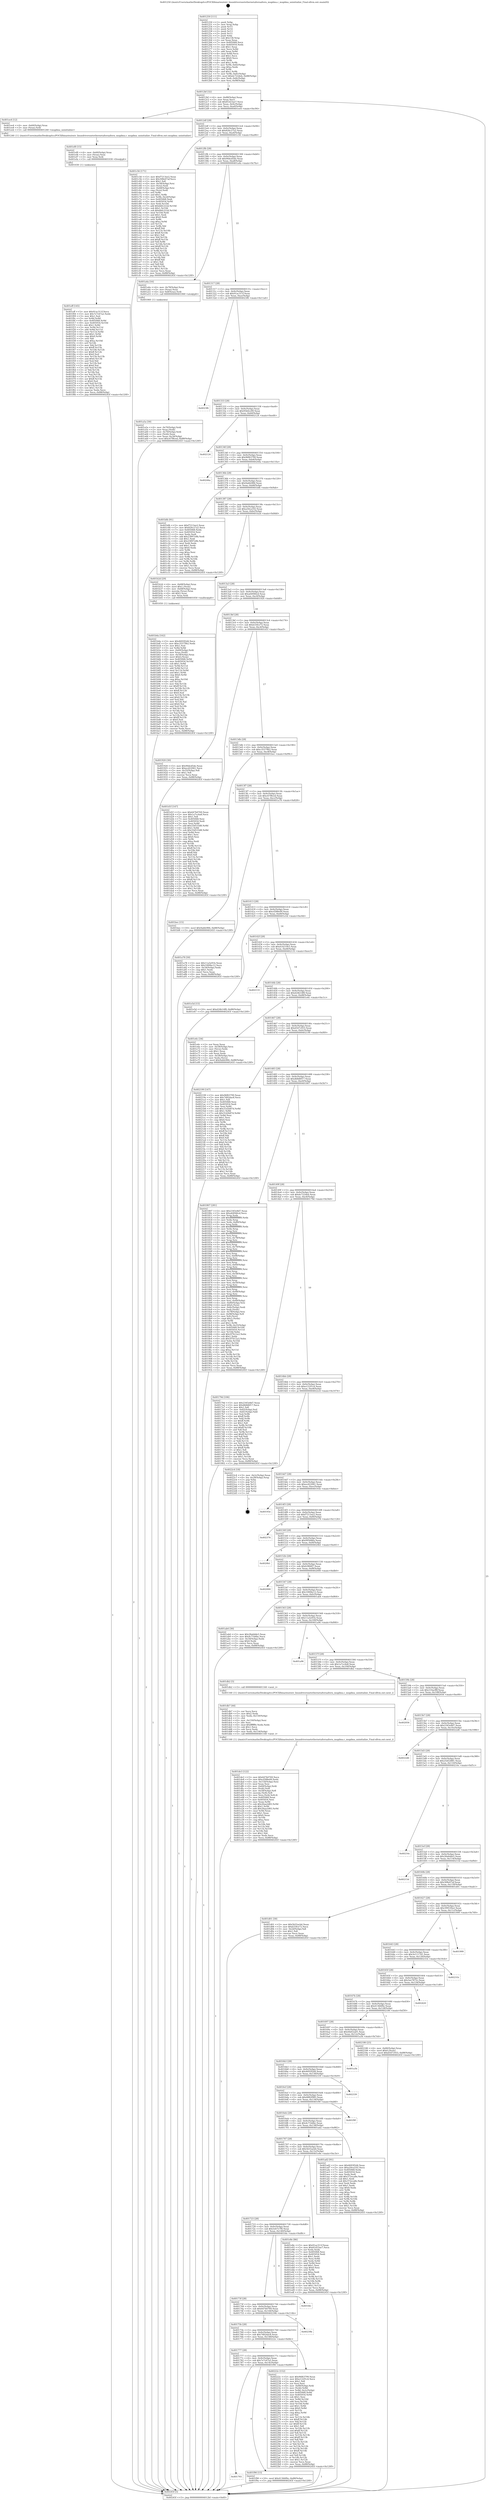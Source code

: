 digraph "0x401250" {
  label = "0x401250 (/mnt/c/Users/mathe/Desktop/tcc/POCII/binaries/extr_linuxdriversnetethernetalteraaltera_msgdma.c_msgdma_uninitialize_Final-ollvm.out::main(0))"
  labelloc = "t"
  node[shape=record]

  Entry [label="",width=0.3,height=0.3,shape=circle,fillcolor=black,style=filled]
  "0x4012bf" [label="{
     0x4012bf [32]\l
     | [instrs]\l
     &nbsp;&nbsp;0x4012bf \<+6\>: mov -0x88(%rbp),%eax\l
     &nbsp;&nbsp;0x4012c5 \<+2\>: mov %eax,%ecx\l
     &nbsp;&nbsp;0x4012c7 \<+6\>: sub $0x81d23ae7,%ecx\l
     &nbsp;&nbsp;0x4012cd \<+6\>: mov %eax,-0x9c(%rbp)\l
     &nbsp;&nbsp;0x4012d3 \<+6\>: mov %ecx,-0xa0(%rbp)\l
     &nbsp;&nbsp;0x4012d9 \<+6\>: je 0000000000401ee4 \<main+0xc94\>\l
  }"]
  "0x401ee4" [label="{
     0x401ee4 [12]\l
     | [instrs]\l
     &nbsp;&nbsp;0x401ee4 \<+4\>: mov -0x60(%rbp),%rax\l
     &nbsp;&nbsp;0x401ee8 \<+3\>: mov (%rax),%rdi\l
     &nbsp;&nbsp;0x401eeb \<+5\>: call 0000000000401240 \<msgdma_uninitialize\>\l
     | [calls]\l
     &nbsp;&nbsp;0x401240 \{1\} (/mnt/c/Users/mathe/Desktop/tcc/POCII/binaries/extr_linuxdriversnetethernetalteraaltera_msgdma.c_msgdma_uninitialize_Final-ollvm.out::msgdma_uninitialize)\l
  }"]
  "0x4012df" [label="{
     0x4012df [28]\l
     | [instrs]\l
     &nbsp;&nbsp;0x4012df \<+5\>: jmp 00000000004012e4 \<main+0x94\>\l
     &nbsp;&nbsp;0x4012e4 \<+6\>: mov -0x9c(%rbp),%eax\l
     &nbsp;&nbsp;0x4012ea \<+5\>: sub $0x826c27a2,%eax\l
     &nbsp;&nbsp;0x4012ef \<+6\>: mov %eax,-0xa4(%rbp)\l
     &nbsp;&nbsp;0x4012f5 \<+6\>: je 0000000000401c56 \<main+0xa06\>\l
  }"]
  Exit [label="",width=0.3,height=0.3,shape=circle,fillcolor=black,style=filled,peripheries=2]
  "0x401c56" [label="{
     0x401c56 [171]\l
     | [instrs]\l
     &nbsp;&nbsp;0x401c56 \<+5\>: mov $0xf7213ee2,%eax\l
     &nbsp;&nbsp;0x401c5b \<+5\>: mov $0x308e07af,%ecx\l
     &nbsp;&nbsp;0x401c60 \<+2\>: mov $0x1,%dl\l
     &nbsp;&nbsp;0x401c62 \<+4\>: mov -0x58(%rbp),%rsi\l
     &nbsp;&nbsp;0x401c66 \<+2\>: mov (%rsi),%edi\l
     &nbsp;&nbsp;0x401c68 \<+4\>: mov -0x68(%rbp),%rsi\l
     &nbsp;&nbsp;0x401c6c \<+2\>: cmp (%rsi),%edi\l
     &nbsp;&nbsp;0x401c6e \<+4\>: setl %r8b\l
     &nbsp;&nbsp;0x401c72 \<+4\>: and $0x1,%r8b\l
     &nbsp;&nbsp;0x401c76 \<+4\>: mov %r8b,-0x2d(%rbp)\l
     &nbsp;&nbsp;0x401c7a \<+7\>: mov 0x405068,%edi\l
     &nbsp;&nbsp;0x401c81 \<+8\>: mov 0x405054,%r9d\l
     &nbsp;&nbsp;0x401c89 \<+3\>: mov %edi,%r10d\l
     &nbsp;&nbsp;0x401c8c \<+7\>: add $0xbbfc222d,%r10d\l
     &nbsp;&nbsp;0x401c93 \<+4\>: sub $0x1,%r10d\l
     &nbsp;&nbsp;0x401c97 \<+7\>: sub $0xbbfc222d,%r10d\l
     &nbsp;&nbsp;0x401c9e \<+4\>: imul %r10d,%edi\l
     &nbsp;&nbsp;0x401ca2 \<+3\>: and $0x1,%edi\l
     &nbsp;&nbsp;0x401ca5 \<+3\>: cmp $0x0,%edi\l
     &nbsp;&nbsp;0x401ca8 \<+4\>: sete %r8b\l
     &nbsp;&nbsp;0x401cac \<+4\>: cmp $0xa,%r9d\l
     &nbsp;&nbsp;0x401cb0 \<+4\>: setl %r11b\l
     &nbsp;&nbsp;0x401cb4 \<+3\>: mov %r8b,%bl\l
     &nbsp;&nbsp;0x401cb7 \<+3\>: xor $0xff,%bl\l
     &nbsp;&nbsp;0x401cba \<+3\>: mov %r11b,%r14b\l
     &nbsp;&nbsp;0x401cbd \<+4\>: xor $0xff,%r14b\l
     &nbsp;&nbsp;0x401cc1 \<+3\>: xor $0x1,%dl\l
     &nbsp;&nbsp;0x401cc4 \<+3\>: mov %bl,%r15b\l
     &nbsp;&nbsp;0x401cc7 \<+4\>: and $0xff,%r15b\l
     &nbsp;&nbsp;0x401ccb \<+3\>: and %dl,%r8b\l
     &nbsp;&nbsp;0x401cce \<+3\>: mov %r14b,%r12b\l
     &nbsp;&nbsp;0x401cd1 \<+4\>: and $0xff,%r12b\l
     &nbsp;&nbsp;0x401cd5 \<+3\>: and %dl,%r11b\l
     &nbsp;&nbsp;0x401cd8 \<+3\>: or %r8b,%r15b\l
     &nbsp;&nbsp;0x401cdb \<+3\>: or %r11b,%r12b\l
     &nbsp;&nbsp;0x401cde \<+3\>: xor %r12b,%r15b\l
     &nbsp;&nbsp;0x401ce1 \<+3\>: or %r14b,%bl\l
     &nbsp;&nbsp;0x401ce4 \<+3\>: xor $0xff,%bl\l
     &nbsp;&nbsp;0x401ce7 \<+3\>: or $0x1,%dl\l
     &nbsp;&nbsp;0x401cea \<+2\>: and %dl,%bl\l
     &nbsp;&nbsp;0x401cec \<+3\>: or %bl,%r15b\l
     &nbsp;&nbsp;0x401cef \<+4\>: test $0x1,%r15b\l
     &nbsp;&nbsp;0x401cf3 \<+3\>: cmovne %ecx,%eax\l
     &nbsp;&nbsp;0x401cf6 \<+6\>: mov %eax,-0x88(%rbp)\l
     &nbsp;&nbsp;0x401cfc \<+5\>: jmp 000000000040245f \<main+0x120f\>\l
  }"]
  "0x4012fb" [label="{
     0x4012fb [28]\l
     | [instrs]\l
     &nbsp;&nbsp;0x4012fb \<+5\>: jmp 0000000000401300 \<main+0xb0\>\l
     &nbsp;&nbsp;0x401300 \<+6\>: mov -0x9c(%rbp),%eax\l
     &nbsp;&nbsp;0x401306 \<+5\>: sub $0x90dcd5de,%eax\l
     &nbsp;&nbsp;0x40130b \<+6\>: mov %eax,-0xa8(%rbp)\l
     &nbsp;&nbsp;0x401311 \<+6\>: je 0000000000401a4a \<main+0x7fa\>\l
  }"]
  "0x401793" [label="{
     0x401793\l
  }", style=dashed]
  "0x401a4a" [label="{
     0x401a4a [16]\l
     | [instrs]\l
     &nbsp;&nbsp;0x401a4a \<+4\>: mov -0x78(%rbp),%rax\l
     &nbsp;&nbsp;0x401a4e \<+3\>: mov (%rax),%rax\l
     &nbsp;&nbsp;0x401a51 \<+4\>: mov 0x8(%rax),%rdi\l
     &nbsp;&nbsp;0x401a55 \<+5\>: call 0000000000401060 \<atoi@plt\>\l
     | [calls]\l
     &nbsp;&nbsp;0x401060 \{1\} (unknown)\l
  }"]
  "0x401317" [label="{
     0x401317 [28]\l
     | [instrs]\l
     &nbsp;&nbsp;0x401317 \<+5\>: jmp 000000000040131c \<main+0xcc\>\l
     &nbsp;&nbsp;0x40131c \<+6\>: mov -0x9c(%rbp),%eax\l
     &nbsp;&nbsp;0x401322 \<+5\>: sub $0x91ac311f,%eax\l
     &nbsp;&nbsp;0x401327 \<+6\>: mov %eax,-0xac(%rbp)\l
     &nbsp;&nbsp;0x40132d \<+6\>: je 00000000004023f6 \<main+0x11a6\>\l
  }"]
  "0x401f90" [label="{
     0x401f90 [15]\l
     | [instrs]\l
     &nbsp;&nbsp;0x401f90 \<+10\>: movl $0x41366f0e,-0x88(%rbp)\l
     &nbsp;&nbsp;0x401f9a \<+5\>: jmp 000000000040245f \<main+0x120f\>\l
  }"]
  "0x4023f6" [label="{
     0x4023f6\l
  }", style=dashed]
  "0x401333" [label="{
     0x401333 [28]\l
     | [instrs]\l
     &nbsp;&nbsp;0x401333 \<+5\>: jmp 0000000000401338 \<main+0xe8\>\l
     &nbsp;&nbsp;0x401338 \<+6\>: mov -0x9c(%rbp),%eax\l
     &nbsp;&nbsp;0x40133e \<+5\>: sub $0x95b0cc09,%eax\l
     &nbsp;&nbsp;0x401343 \<+6\>: mov %eax,-0xb0(%rbp)\l
     &nbsp;&nbsp;0x401349 \<+6\>: je 0000000000402124 \<main+0xed4\>\l
  }"]
  "0x401777" [label="{
     0x401777 [28]\l
     | [instrs]\l
     &nbsp;&nbsp;0x401777 \<+5\>: jmp 000000000040177c \<main+0x52c\>\l
     &nbsp;&nbsp;0x40177c \<+6\>: mov -0x9c(%rbp),%eax\l
     &nbsp;&nbsp;0x401782 \<+5\>: sub $0x7e7c67a2,%eax\l
     &nbsp;&nbsp;0x401787 \<+6\>: mov %eax,-0x14c(%rbp)\l
     &nbsp;&nbsp;0x40178d \<+6\>: je 0000000000401f90 \<main+0xd40\>\l
  }"]
  "0x402124" [label="{
     0x402124\l
  }", style=dashed]
  "0x40134f" [label="{
     0x40134f [28]\l
     | [instrs]\l
     &nbsp;&nbsp;0x40134f \<+5\>: jmp 0000000000401354 \<main+0x104\>\l
     &nbsp;&nbsp;0x401354 \<+6\>: mov -0x9c(%rbp),%eax\l
     &nbsp;&nbsp;0x40135a \<+5\>: sub $0x96f63799,%eax\l
     &nbsp;&nbsp;0x40135f \<+6\>: mov %eax,-0xb4(%rbp)\l
     &nbsp;&nbsp;0x401365 \<+6\>: je 000000000040244a \<main+0x11fa\>\l
  }"]
  "0x40222c" [label="{
     0x40222c [152]\l
     | [instrs]\l
     &nbsp;&nbsp;0x40222c \<+5\>: mov $0x96f63799,%eax\l
     &nbsp;&nbsp;0x402231 \<+5\>: mov $0xe122f1c4,%ecx\l
     &nbsp;&nbsp;0x402236 \<+2\>: mov $0x1,%dl\l
     &nbsp;&nbsp;0x402238 \<+2\>: xor %esi,%esi\l
     &nbsp;&nbsp;0x40223a \<+4\>: mov -0x80(%rbp),%rdi\l
     &nbsp;&nbsp;0x40223e \<+3\>: mov (%rdi),%r8d\l
     &nbsp;&nbsp;0x402241 \<+4\>: mov %r8d,-0x2c(%rbp)\l
     &nbsp;&nbsp;0x402245 \<+8\>: mov 0x405068,%r8d\l
     &nbsp;&nbsp;0x40224d \<+8\>: mov 0x405054,%r9d\l
     &nbsp;&nbsp;0x402255 \<+3\>: sub $0x1,%esi\l
     &nbsp;&nbsp;0x402258 \<+3\>: mov %r8d,%r10d\l
     &nbsp;&nbsp;0x40225b \<+3\>: add %esi,%r10d\l
     &nbsp;&nbsp;0x40225e \<+4\>: imul %r10d,%r8d\l
     &nbsp;&nbsp;0x402262 \<+4\>: and $0x1,%r8d\l
     &nbsp;&nbsp;0x402266 \<+4\>: cmp $0x0,%r8d\l
     &nbsp;&nbsp;0x40226a \<+4\>: sete %r11b\l
     &nbsp;&nbsp;0x40226e \<+4\>: cmp $0xa,%r9d\l
     &nbsp;&nbsp;0x402272 \<+3\>: setl %bl\l
     &nbsp;&nbsp;0x402275 \<+3\>: mov %r11b,%r14b\l
     &nbsp;&nbsp;0x402278 \<+4\>: xor $0xff,%r14b\l
     &nbsp;&nbsp;0x40227c \<+3\>: mov %bl,%r15b\l
     &nbsp;&nbsp;0x40227f \<+4\>: xor $0xff,%r15b\l
     &nbsp;&nbsp;0x402283 \<+3\>: xor $0x1,%dl\l
     &nbsp;&nbsp;0x402286 \<+3\>: mov %r14b,%r12b\l
     &nbsp;&nbsp;0x402289 \<+4\>: and $0xff,%r12b\l
     &nbsp;&nbsp;0x40228d \<+3\>: and %dl,%r11b\l
     &nbsp;&nbsp;0x402290 \<+3\>: mov %r15b,%r13b\l
     &nbsp;&nbsp;0x402293 \<+4\>: and $0xff,%r13b\l
     &nbsp;&nbsp;0x402297 \<+2\>: and %dl,%bl\l
     &nbsp;&nbsp;0x402299 \<+3\>: or %r11b,%r12b\l
     &nbsp;&nbsp;0x40229c \<+3\>: or %bl,%r13b\l
     &nbsp;&nbsp;0x40229f \<+3\>: xor %r13b,%r12b\l
     &nbsp;&nbsp;0x4022a2 \<+3\>: or %r15b,%r14b\l
     &nbsp;&nbsp;0x4022a5 \<+4\>: xor $0xff,%r14b\l
     &nbsp;&nbsp;0x4022a9 \<+3\>: or $0x1,%dl\l
     &nbsp;&nbsp;0x4022ac \<+3\>: and %dl,%r14b\l
     &nbsp;&nbsp;0x4022af \<+3\>: or %r14b,%r12b\l
     &nbsp;&nbsp;0x4022b2 \<+4\>: test $0x1,%r12b\l
     &nbsp;&nbsp;0x4022b6 \<+3\>: cmovne %ecx,%eax\l
     &nbsp;&nbsp;0x4022b9 \<+6\>: mov %eax,-0x88(%rbp)\l
     &nbsp;&nbsp;0x4022bf \<+5\>: jmp 000000000040245f \<main+0x120f\>\l
  }"]
  "0x40244a" [label="{
     0x40244a\l
  }", style=dashed]
  "0x40136b" [label="{
     0x40136b [28]\l
     | [instrs]\l
     &nbsp;&nbsp;0x40136b \<+5\>: jmp 0000000000401370 \<main+0x120\>\l
     &nbsp;&nbsp;0x401370 \<+6\>: mov -0x9c(%rbp),%eax\l
     &nbsp;&nbsp;0x401376 \<+5\>: sub $0x9abfe984,%eax\l
     &nbsp;&nbsp;0x40137b \<+6\>: mov %eax,-0xb8(%rbp)\l
     &nbsp;&nbsp;0x401381 \<+6\>: je 0000000000401bfb \<main+0x9ab\>\l
  }"]
  "0x40175b" [label="{
     0x40175b [28]\l
     | [instrs]\l
     &nbsp;&nbsp;0x40175b \<+5\>: jmp 0000000000401760 \<main+0x510\>\l
     &nbsp;&nbsp;0x401760 \<+6\>: mov -0x9c(%rbp),%eax\l
     &nbsp;&nbsp;0x401766 \<+5\>: sub $0x7482dac8,%eax\l
     &nbsp;&nbsp;0x40176b \<+6\>: mov %eax,-0x148(%rbp)\l
     &nbsp;&nbsp;0x401771 \<+6\>: je 000000000040222c \<main+0xfdc\>\l
  }"]
  "0x401bfb" [label="{
     0x401bfb [91]\l
     | [instrs]\l
     &nbsp;&nbsp;0x401bfb \<+5\>: mov $0xf7213ee2,%eax\l
     &nbsp;&nbsp;0x401c00 \<+5\>: mov $0x826c27a2,%ecx\l
     &nbsp;&nbsp;0x401c05 \<+7\>: mov 0x405068,%edx\l
     &nbsp;&nbsp;0x401c0c \<+7\>: mov 0x405054,%esi\l
     &nbsp;&nbsp;0x401c13 \<+2\>: mov %edx,%edi\l
     &nbsp;&nbsp;0x401c15 \<+6\>: add $0x23897e8b,%edi\l
     &nbsp;&nbsp;0x401c1b \<+3\>: sub $0x1,%edi\l
     &nbsp;&nbsp;0x401c1e \<+6\>: sub $0x23897e8b,%edi\l
     &nbsp;&nbsp;0x401c24 \<+3\>: imul %edi,%edx\l
     &nbsp;&nbsp;0x401c27 \<+3\>: and $0x1,%edx\l
     &nbsp;&nbsp;0x401c2a \<+3\>: cmp $0x0,%edx\l
     &nbsp;&nbsp;0x401c2d \<+4\>: sete %r8b\l
     &nbsp;&nbsp;0x401c31 \<+3\>: cmp $0xa,%esi\l
     &nbsp;&nbsp;0x401c34 \<+4\>: setl %r9b\l
     &nbsp;&nbsp;0x401c38 \<+3\>: mov %r8b,%r10b\l
     &nbsp;&nbsp;0x401c3b \<+3\>: and %r9b,%r10b\l
     &nbsp;&nbsp;0x401c3e \<+3\>: xor %r9b,%r8b\l
     &nbsp;&nbsp;0x401c41 \<+3\>: or %r8b,%r10b\l
     &nbsp;&nbsp;0x401c44 \<+4\>: test $0x1,%r10b\l
     &nbsp;&nbsp;0x401c48 \<+3\>: cmovne %ecx,%eax\l
     &nbsp;&nbsp;0x401c4b \<+6\>: mov %eax,-0x88(%rbp)\l
     &nbsp;&nbsp;0x401c51 \<+5\>: jmp 000000000040245f \<main+0x120f\>\l
  }"]
  "0x401387" [label="{
     0x401387 [28]\l
     | [instrs]\l
     &nbsp;&nbsp;0x401387 \<+5\>: jmp 000000000040138c \<main+0x13c\>\l
     &nbsp;&nbsp;0x40138c \<+6\>: mov -0x9c(%rbp),%eax\l
     &nbsp;&nbsp;0x401392 \<+5\>: sub $0xa50ca102,%eax\l
     &nbsp;&nbsp;0x401397 \<+6\>: mov %eax,-0xbc(%rbp)\l
     &nbsp;&nbsp;0x40139d \<+6\>: je 0000000000401b2d \<main+0x8dd\>\l
  }"]
  "0x40239b" [label="{
     0x40239b\l
  }", style=dashed]
  "0x401b2d" [label="{
     0x401b2d [29]\l
     | [instrs]\l
     &nbsp;&nbsp;0x401b2d \<+4\>: mov -0x68(%rbp),%rax\l
     &nbsp;&nbsp;0x401b31 \<+6\>: movl $0x1,(%rax)\l
     &nbsp;&nbsp;0x401b37 \<+4\>: mov -0x68(%rbp),%rax\l
     &nbsp;&nbsp;0x401b3b \<+3\>: movslq (%rax),%rax\l
     &nbsp;&nbsp;0x401b3e \<+4\>: shl $0x2,%rax\l
     &nbsp;&nbsp;0x401b42 \<+3\>: mov %rax,%rdi\l
     &nbsp;&nbsp;0x401b45 \<+5\>: call 0000000000401050 \<malloc@plt\>\l
     | [calls]\l
     &nbsp;&nbsp;0x401050 \{1\} (unknown)\l
  }"]
  "0x4013a3" [label="{
     0x4013a3 [28]\l
     | [instrs]\l
     &nbsp;&nbsp;0x4013a3 \<+5\>: jmp 00000000004013a8 \<main+0x158\>\l
     &nbsp;&nbsp;0x4013a8 \<+6\>: mov -0x9c(%rbp),%eax\l
     &nbsp;&nbsp;0x4013ae \<+5\>: sub $0xa64946cd,%eax\l
     &nbsp;&nbsp;0x4013b3 \<+6\>: mov %eax,-0xc0(%rbp)\l
     &nbsp;&nbsp;0x4013b9 \<+6\>: je 0000000000401920 \<main+0x6d0\>\l
  }"]
  "0x40173f" [label="{
     0x40173f [28]\l
     | [instrs]\l
     &nbsp;&nbsp;0x40173f \<+5\>: jmp 0000000000401744 \<main+0x4f4\>\l
     &nbsp;&nbsp;0x401744 \<+6\>: mov -0x9c(%rbp),%eax\l
     &nbsp;&nbsp;0x40174a \<+5\>: sub $0x647b0769,%eax\l
     &nbsp;&nbsp;0x40174f \<+6\>: mov %eax,-0x144(%rbp)\l
     &nbsp;&nbsp;0x401755 \<+6\>: je 000000000040239b \<main+0x114b\>\l
  }"]
  "0x401920" [label="{
     0x401920 [30]\l
     | [instrs]\l
     &nbsp;&nbsp;0x401920 \<+5\>: mov $0x90dcd5de,%eax\l
     &nbsp;&nbsp;0x401925 \<+5\>: mov $0xecd22061,%ecx\l
     &nbsp;&nbsp;0x40192a \<+3\>: mov -0x35(%rbp),%dl\l
     &nbsp;&nbsp;0x40192d \<+3\>: test $0x1,%dl\l
     &nbsp;&nbsp;0x401930 \<+3\>: cmovne %ecx,%eax\l
     &nbsp;&nbsp;0x401933 \<+6\>: mov %eax,-0x88(%rbp)\l
     &nbsp;&nbsp;0x401939 \<+5\>: jmp 000000000040245f \<main+0x120f\>\l
  }"]
  "0x4013bf" [label="{
     0x4013bf [28]\l
     | [instrs]\l
     &nbsp;&nbsp;0x4013bf \<+5\>: jmp 00000000004013c4 \<main+0x174\>\l
     &nbsp;&nbsp;0x4013c4 \<+6\>: mov -0x9c(%rbp),%eax\l
     &nbsp;&nbsp;0x4013ca \<+5\>: sub $0xb33fce72,%eax\l
     &nbsp;&nbsp;0x4013cf \<+6\>: mov %eax,-0xc4(%rbp)\l
     &nbsp;&nbsp;0x4013d5 \<+6\>: je 0000000000401d1f \<main+0xacf\>\l
  }"]
  "0x401fdc" [label="{
     0x401fdc\l
  }", style=dashed]
  "0x401d1f" [label="{
     0x401d1f [147]\l
     | [instrs]\l
     &nbsp;&nbsp;0x401d1f \<+5\>: mov $0x647b0769,%eax\l
     &nbsp;&nbsp;0x401d24 \<+5\>: mov $0x1a7cc4a8,%ecx\l
     &nbsp;&nbsp;0x401d29 \<+2\>: mov $0x1,%dl\l
     &nbsp;&nbsp;0x401d2b \<+7\>: mov 0x405068,%esi\l
     &nbsp;&nbsp;0x401d32 \<+7\>: mov 0x405054,%edi\l
     &nbsp;&nbsp;0x401d39 \<+3\>: mov %esi,%r8d\l
     &nbsp;&nbsp;0x401d3c \<+7\>: add $0x33d533d8,%r8d\l
     &nbsp;&nbsp;0x401d43 \<+4\>: sub $0x1,%r8d\l
     &nbsp;&nbsp;0x401d47 \<+7\>: sub $0x33d533d8,%r8d\l
     &nbsp;&nbsp;0x401d4e \<+4\>: imul %r8d,%esi\l
     &nbsp;&nbsp;0x401d52 \<+3\>: and $0x1,%esi\l
     &nbsp;&nbsp;0x401d55 \<+3\>: cmp $0x0,%esi\l
     &nbsp;&nbsp;0x401d58 \<+4\>: sete %r9b\l
     &nbsp;&nbsp;0x401d5c \<+3\>: cmp $0xa,%edi\l
     &nbsp;&nbsp;0x401d5f \<+4\>: setl %r10b\l
     &nbsp;&nbsp;0x401d63 \<+3\>: mov %r9b,%r11b\l
     &nbsp;&nbsp;0x401d66 \<+4\>: xor $0xff,%r11b\l
     &nbsp;&nbsp;0x401d6a \<+3\>: mov %r10b,%bl\l
     &nbsp;&nbsp;0x401d6d \<+3\>: xor $0xff,%bl\l
     &nbsp;&nbsp;0x401d70 \<+3\>: xor $0x0,%dl\l
     &nbsp;&nbsp;0x401d73 \<+3\>: mov %r11b,%r14b\l
     &nbsp;&nbsp;0x401d76 \<+4\>: and $0x0,%r14b\l
     &nbsp;&nbsp;0x401d7a \<+3\>: and %dl,%r9b\l
     &nbsp;&nbsp;0x401d7d \<+3\>: mov %bl,%r15b\l
     &nbsp;&nbsp;0x401d80 \<+4\>: and $0x0,%r15b\l
     &nbsp;&nbsp;0x401d84 \<+3\>: and %dl,%r10b\l
     &nbsp;&nbsp;0x401d87 \<+3\>: or %r9b,%r14b\l
     &nbsp;&nbsp;0x401d8a \<+3\>: or %r10b,%r15b\l
     &nbsp;&nbsp;0x401d8d \<+3\>: xor %r15b,%r14b\l
     &nbsp;&nbsp;0x401d90 \<+3\>: or %bl,%r11b\l
     &nbsp;&nbsp;0x401d93 \<+4\>: xor $0xff,%r11b\l
     &nbsp;&nbsp;0x401d97 \<+3\>: or $0x0,%dl\l
     &nbsp;&nbsp;0x401d9a \<+3\>: and %dl,%r11b\l
     &nbsp;&nbsp;0x401d9d \<+3\>: or %r11b,%r14b\l
     &nbsp;&nbsp;0x401da0 \<+4\>: test $0x1,%r14b\l
     &nbsp;&nbsp;0x401da4 \<+3\>: cmovne %ecx,%eax\l
     &nbsp;&nbsp;0x401da7 \<+6\>: mov %eax,-0x88(%rbp)\l
     &nbsp;&nbsp;0x401dad \<+5\>: jmp 000000000040245f \<main+0x120f\>\l
  }"]
  "0x4013db" [label="{
     0x4013db [28]\l
     | [instrs]\l
     &nbsp;&nbsp;0x4013db \<+5\>: jmp 00000000004013e0 \<main+0x190\>\l
     &nbsp;&nbsp;0x4013e0 \<+6\>: mov -0x9c(%rbp),%eax\l
     &nbsp;&nbsp;0x4013e6 \<+5\>: sub $0xc35579b2,%eax\l
     &nbsp;&nbsp;0x4013eb \<+6\>: mov %eax,-0xc8(%rbp)\l
     &nbsp;&nbsp;0x4013f1 \<+6\>: je 0000000000401bec \<main+0x99c\>\l
  }"]
  "0x401eff" [label="{
     0x401eff [145]\l
     | [instrs]\l
     &nbsp;&nbsp;0x401eff \<+5\>: mov $0x91ac311f,%ecx\l
     &nbsp;&nbsp;0x401f04 \<+5\>: mov $0x7e7c67a2,%edx\l
     &nbsp;&nbsp;0x401f09 \<+3\>: mov $0x1,%sil\l
     &nbsp;&nbsp;0x401f0c \<+3\>: xor %r8d,%r8d\l
     &nbsp;&nbsp;0x401f0f \<+8\>: mov 0x405068,%r9d\l
     &nbsp;&nbsp;0x401f17 \<+8\>: mov 0x405054,%r10d\l
     &nbsp;&nbsp;0x401f1f \<+4\>: sub $0x1,%r8d\l
     &nbsp;&nbsp;0x401f23 \<+3\>: mov %r9d,%r11d\l
     &nbsp;&nbsp;0x401f26 \<+3\>: add %r8d,%r11d\l
     &nbsp;&nbsp;0x401f29 \<+4\>: imul %r11d,%r9d\l
     &nbsp;&nbsp;0x401f2d \<+4\>: and $0x1,%r9d\l
     &nbsp;&nbsp;0x401f31 \<+4\>: cmp $0x0,%r9d\l
     &nbsp;&nbsp;0x401f35 \<+3\>: sete %bl\l
     &nbsp;&nbsp;0x401f38 \<+4\>: cmp $0xa,%r10d\l
     &nbsp;&nbsp;0x401f3c \<+4\>: setl %r14b\l
     &nbsp;&nbsp;0x401f40 \<+3\>: mov %bl,%r15b\l
     &nbsp;&nbsp;0x401f43 \<+4\>: xor $0xff,%r15b\l
     &nbsp;&nbsp;0x401f47 \<+3\>: mov %r14b,%r12b\l
     &nbsp;&nbsp;0x401f4a \<+4\>: xor $0xff,%r12b\l
     &nbsp;&nbsp;0x401f4e \<+4\>: xor $0x0,%sil\l
     &nbsp;&nbsp;0x401f52 \<+3\>: mov %r15b,%r13b\l
     &nbsp;&nbsp;0x401f55 \<+4\>: and $0x0,%r13b\l
     &nbsp;&nbsp;0x401f59 \<+3\>: and %sil,%bl\l
     &nbsp;&nbsp;0x401f5c \<+3\>: mov %r12b,%al\l
     &nbsp;&nbsp;0x401f5f \<+2\>: and $0x0,%al\l
     &nbsp;&nbsp;0x401f61 \<+3\>: and %sil,%r14b\l
     &nbsp;&nbsp;0x401f64 \<+3\>: or %bl,%r13b\l
     &nbsp;&nbsp;0x401f67 \<+3\>: or %r14b,%al\l
     &nbsp;&nbsp;0x401f6a \<+3\>: xor %al,%r13b\l
     &nbsp;&nbsp;0x401f6d \<+3\>: or %r12b,%r15b\l
     &nbsp;&nbsp;0x401f70 \<+4\>: xor $0xff,%r15b\l
     &nbsp;&nbsp;0x401f74 \<+4\>: or $0x0,%sil\l
     &nbsp;&nbsp;0x401f78 \<+3\>: and %sil,%r15b\l
     &nbsp;&nbsp;0x401f7b \<+3\>: or %r15b,%r13b\l
     &nbsp;&nbsp;0x401f7e \<+4\>: test $0x1,%r13b\l
     &nbsp;&nbsp;0x401f82 \<+3\>: cmovne %edx,%ecx\l
     &nbsp;&nbsp;0x401f85 \<+6\>: mov %ecx,-0x88(%rbp)\l
     &nbsp;&nbsp;0x401f8b \<+5\>: jmp 000000000040245f \<main+0x120f\>\l
  }"]
  "0x401bec" [label="{
     0x401bec [15]\l
     | [instrs]\l
     &nbsp;&nbsp;0x401bec \<+10\>: movl $0x9abfe984,-0x88(%rbp)\l
     &nbsp;&nbsp;0x401bf6 \<+5\>: jmp 000000000040245f \<main+0x120f\>\l
  }"]
  "0x4013f7" [label="{
     0x4013f7 [28]\l
     | [instrs]\l
     &nbsp;&nbsp;0x4013f7 \<+5\>: jmp 00000000004013fc \<main+0x1ac\>\l
     &nbsp;&nbsp;0x4013fc \<+6\>: mov -0x9c(%rbp),%eax\l
     &nbsp;&nbsp;0x401402 \<+5\>: sub $0xc67f8ced,%eax\l
     &nbsp;&nbsp;0x401407 \<+6\>: mov %eax,-0xcc(%rbp)\l
     &nbsp;&nbsp;0x40140d \<+6\>: je 0000000000401a78 \<main+0x828\>\l
  }"]
  "0x401ef0" [label="{
     0x401ef0 [15]\l
     | [instrs]\l
     &nbsp;&nbsp;0x401ef0 \<+4\>: mov -0x60(%rbp),%rax\l
     &nbsp;&nbsp;0x401ef4 \<+3\>: mov (%rax),%rax\l
     &nbsp;&nbsp;0x401ef7 \<+3\>: mov %rax,%rdi\l
     &nbsp;&nbsp;0x401efa \<+5\>: call 0000000000401030 \<free@plt\>\l
     | [calls]\l
     &nbsp;&nbsp;0x401030 \{1\} (unknown)\l
  }"]
  "0x401a78" [label="{
     0x401a78 [30]\l
     | [instrs]\l
     &nbsp;&nbsp;0x401a78 \<+5\>: mov $0x11a5e91b,%eax\l
     &nbsp;&nbsp;0x401a7d \<+5\>: mov $0x1000bc12,%ecx\l
     &nbsp;&nbsp;0x401a82 \<+3\>: mov -0x34(%rbp),%edx\l
     &nbsp;&nbsp;0x401a85 \<+3\>: cmp $0x1,%edx\l
     &nbsp;&nbsp;0x401a88 \<+3\>: cmovl %ecx,%eax\l
     &nbsp;&nbsp;0x401a8b \<+6\>: mov %eax,-0x88(%rbp)\l
     &nbsp;&nbsp;0x401a91 \<+5\>: jmp 000000000040245f \<main+0x120f\>\l
  }"]
  "0x401413" [label="{
     0x401413 [28]\l
     | [instrs]\l
     &nbsp;&nbsp;0x401413 \<+5\>: jmp 0000000000401418 \<main+0x1c8\>\l
     &nbsp;&nbsp;0x401418 \<+6\>: mov -0x9c(%rbp),%eax\l
     &nbsp;&nbsp;0x40141e \<+5\>: sub $0xcf288e09,%eax\l
     &nbsp;&nbsp;0x401423 \<+6\>: mov %eax,-0xd0(%rbp)\l
     &nbsp;&nbsp;0x401429 \<+6\>: je 0000000000401e5d \<main+0xc0d\>\l
  }"]
  "0x401723" [label="{
     0x401723 [28]\l
     | [instrs]\l
     &nbsp;&nbsp;0x401723 \<+5\>: jmp 0000000000401728 \<main+0x4d8\>\l
     &nbsp;&nbsp;0x401728 \<+6\>: mov -0x9c(%rbp),%eax\l
     &nbsp;&nbsp;0x40172e \<+5\>: sub $0x5e67e7f0,%eax\l
     &nbsp;&nbsp;0x401733 \<+6\>: mov %eax,-0x140(%rbp)\l
     &nbsp;&nbsp;0x401739 \<+6\>: je 0000000000401fdc \<main+0xd8c\>\l
  }"]
  "0x401e5d" [label="{
     0x401e5d [15]\l
     | [instrs]\l
     &nbsp;&nbsp;0x401e5d \<+10\>: movl $0xd24b14f8,-0x88(%rbp)\l
     &nbsp;&nbsp;0x401e67 \<+5\>: jmp 000000000040245f \<main+0x120f\>\l
  }"]
  "0x40142f" [label="{
     0x40142f [28]\l
     | [instrs]\l
     &nbsp;&nbsp;0x40142f \<+5\>: jmp 0000000000401434 \<main+0x1e4\>\l
     &nbsp;&nbsp;0x401434 \<+6\>: mov -0x9c(%rbp),%eax\l
     &nbsp;&nbsp;0x40143a \<+5\>: sub $0xd14219e5,%eax\l
     &nbsp;&nbsp;0x40143f \<+6\>: mov %eax,-0xd4(%rbp)\l
     &nbsp;&nbsp;0x401445 \<+6\>: je 0000000000402133 \<main+0xee3\>\l
  }"]
  "0x401e8e" [label="{
     0x401e8e [86]\l
     | [instrs]\l
     &nbsp;&nbsp;0x401e8e \<+5\>: mov $0x91ac311f,%eax\l
     &nbsp;&nbsp;0x401e93 \<+5\>: mov $0x81d23ae7,%ecx\l
     &nbsp;&nbsp;0x401e98 \<+2\>: xor %edx,%edx\l
     &nbsp;&nbsp;0x401e9a \<+7\>: mov 0x405068,%esi\l
     &nbsp;&nbsp;0x401ea1 \<+7\>: mov 0x405054,%edi\l
     &nbsp;&nbsp;0x401ea8 \<+3\>: sub $0x1,%edx\l
     &nbsp;&nbsp;0x401eab \<+3\>: mov %esi,%r8d\l
     &nbsp;&nbsp;0x401eae \<+3\>: add %edx,%r8d\l
     &nbsp;&nbsp;0x401eb1 \<+4\>: imul %r8d,%esi\l
     &nbsp;&nbsp;0x401eb5 \<+3\>: and $0x1,%esi\l
     &nbsp;&nbsp;0x401eb8 \<+3\>: cmp $0x0,%esi\l
     &nbsp;&nbsp;0x401ebb \<+4\>: sete %r9b\l
     &nbsp;&nbsp;0x401ebf \<+3\>: cmp $0xa,%edi\l
     &nbsp;&nbsp;0x401ec2 \<+4\>: setl %r10b\l
     &nbsp;&nbsp;0x401ec6 \<+3\>: mov %r9b,%r11b\l
     &nbsp;&nbsp;0x401ec9 \<+3\>: and %r10b,%r11b\l
     &nbsp;&nbsp;0x401ecc \<+3\>: xor %r10b,%r9b\l
     &nbsp;&nbsp;0x401ecf \<+3\>: or %r9b,%r11b\l
     &nbsp;&nbsp;0x401ed2 \<+4\>: test $0x1,%r11b\l
     &nbsp;&nbsp;0x401ed6 \<+3\>: cmovne %ecx,%eax\l
     &nbsp;&nbsp;0x401ed9 \<+6\>: mov %eax,-0x88(%rbp)\l
     &nbsp;&nbsp;0x401edf \<+5\>: jmp 000000000040245f \<main+0x120f\>\l
  }"]
  "0x402133" [label="{
     0x402133\l
  }", style=dashed]
  "0x40144b" [label="{
     0x40144b [28]\l
     | [instrs]\l
     &nbsp;&nbsp;0x40144b \<+5\>: jmp 0000000000401450 \<main+0x200\>\l
     &nbsp;&nbsp;0x401450 \<+6\>: mov -0x9c(%rbp),%eax\l
     &nbsp;&nbsp;0x401456 \<+5\>: sub $0xd24b14f8,%eax\l
     &nbsp;&nbsp;0x40145b \<+6\>: mov %eax,-0xd8(%rbp)\l
     &nbsp;&nbsp;0x401461 \<+6\>: je 0000000000401e6c \<main+0xc1c\>\l
  }"]
  "0x401de3" [label="{
     0x401de3 [122]\l
     | [instrs]\l
     &nbsp;&nbsp;0x401de3 \<+5\>: mov $0x647b0769,%ecx\l
     &nbsp;&nbsp;0x401de8 \<+5\>: mov $0xcf288e09,%edx\l
     &nbsp;&nbsp;0x401ded \<+6\>: mov -0x154(%rbp),%esi\l
     &nbsp;&nbsp;0x401df3 \<+3\>: imul %eax,%esi\l
     &nbsp;&nbsp;0x401df6 \<+4\>: mov -0x60(%rbp),%rdi\l
     &nbsp;&nbsp;0x401dfa \<+3\>: mov (%rdi),%rdi\l
     &nbsp;&nbsp;0x401dfd \<+4\>: mov -0x58(%rbp),%r8\l
     &nbsp;&nbsp;0x401e01 \<+3\>: movslq (%r8),%r8\l
     &nbsp;&nbsp;0x401e04 \<+4\>: mov %esi,(%rdi,%r8,4)\l
     &nbsp;&nbsp;0x401e08 \<+7\>: mov 0x405068,%eax\l
     &nbsp;&nbsp;0x401e0f \<+7\>: mov 0x405054,%esi\l
     &nbsp;&nbsp;0x401e16 \<+3\>: mov %eax,%r9d\l
     &nbsp;&nbsp;0x401e19 \<+7\>: sub $0x26aa2d83,%r9d\l
     &nbsp;&nbsp;0x401e20 \<+4\>: sub $0x1,%r9d\l
     &nbsp;&nbsp;0x401e24 \<+7\>: add $0x26aa2d83,%r9d\l
     &nbsp;&nbsp;0x401e2b \<+4\>: imul %r9d,%eax\l
     &nbsp;&nbsp;0x401e2f \<+3\>: and $0x1,%eax\l
     &nbsp;&nbsp;0x401e32 \<+3\>: cmp $0x0,%eax\l
     &nbsp;&nbsp;0x401e35 \<+4\>: sete %r10b\l
     &nbsp;&nbsp;0x401e39 \<+3\>: cmp $0xa,%esi\l
     &nbsp;&nbsp;0x401e3c \<+4\>: setl %r11b\l
     &nbsp;&nbsp;0x401e40 \<+3\>: mov %r10b,%bl\l
     &nbsp;&nbsp;0x401e43 \<+3\>: and %r11b,%bl\l
     &nbsp;&nbsp;0x401e46 \<+3\>: xor %r11b,%r10b\l
     &nbsp;&nbsp;0x401e49 \<+3\>: or %r10b,%bl\l
     &nbsp;&nbsp;0x401e4c \<+3\>: test $0x1,%bl\l
     &nbsp;&nbsp;0x401e4f \<+3\>: cmovne %edx,%ecx\l
     &nbsp;&nbsp;0x401e52 \<+6\>: mov %ecx,-0x88(%rbp)\l
     &nbsp;&nbsp;0x401e58 \<+5\>: jmp 000000000040245f \<main+0x120f\>\l
  }"]
  "0x401e6c" [label="{
     0x401e6c [34]\l
     | [instrs]\l
     &nbsp;&nbsp;0x401e6c \<+2\>: xor %eax,%eax\l
     &nbsp;&nbsp;0x401e6e \<+4\>: mov -0x58(%rbp),%rcx\l
     &nbsp;&nbsp;0x401e72 \<+2\>: mov (%rcx),%edx\l
     &nbsp;&nbsp;0x401e74 \<+3\>: sub $0x1,%eax\l
     &nbsp;&nbsp;0x401e77 \<+2\>: sub %eax,%edx\l
     &nbsp;&nbsp;0x401e79 \<+4\>: mov -0x58(%rbp),%rcx\l
     &nbsp;&nbsp;0x401e7d \<+2\>: mov %edx,(%rcx)\l
     &nbsp;&nbsp;0x401e7f \<+10\>: movl $0x9abfe984,-0x88(%rbp)\l
     &nbsp;&nbsp;0x401e89 \<+5\>: jmp 000000000040245f \<main+0x120f\>\l
  }"]
  "0x401467" [label="{
     0x401467 [28]\l
     | [instrs]\l
     &nbsp;&nbsp;0x401467 \<+5\>: jmp 000000000040146c \<main+0x21c\>\l
     &nbsp;&nbsp;0x40146c \<+6\>: mov -0x9c(%rbp),%eax\l
     &nbsp;&nbsp;0x401472 \<+5\>: sub $0xd547c933,%eax\l
     &nbsp;&nbsp;0x401477 \<+6\>: mov %eax,-0xdc(%rbp)\l
     &nbsp;&nbsp;0x40147d \<+6\>: je 0000000000402199 \<main+0xf49\>\l
  }"]
  "0x401db7" [label="{
     0x401db7 [44]\l
     | [instrs]\l
     &nbsp;&nbsp;0x401db7 \<+2\>: xor %ecx,%ecx\l
     &nbsp;&nbsp;0x401db9 \<+5\>: mov $0x2,%edx\l
     &nbsp;&nbsp;0x401dbe \<+6\>: mov %edx,-0x150(%rbp)\l
     &nbsp;&nbsp;0x401dc4 \<+1\>: cltd\l
     &nbsp;&nbsp;0x401dc5 \<+6\>: mov -0x150(%rbp),%esi\l
     &nbsp;&nbsp;0x401dcb \<+2\>: idiv %esi\l
     &nbsp;&nbsp;0x401dcd \<+6\>: imul $0xfffffffe,%edx,%edx\l
     &nbsp;&nbsp;0x401dd3 \<+3\>: sub $0x1,%ecx\l
     &nbsp;&nbsp;0x401dd6 \<+2\>: sub %ecx,%edx\l
     &nbsp;&nbsp;0x401dd8 \<+6\>: mov %edx,-0x154(%rbp)\l
     &nbsp;&nbsp;0x401dde \<+5\>: call 0000000000401160 \<next_i\>\l
     | [calls]\l
     &nbsp;&nbsp;0x401160 \{1\} (/mnt/c/Users/mathe/Desktop/tcc/POCII/binaries/extr_linuxdriversnetethernetalteraaltera_msgdma.c_msgdma_uninitialize_Final-ollvm.out::next_i)\l
  }"]
  "0x402199" [label="{
     0x402199 [147]\l
     | [instrs]\l
     &nbsp;&nbsp;0x402199 \<+5\>: mov $0x96f63799,%eax\l
     &nbsp;&nbsp;0x40219e \<+5\>: mov $0x7482dac8,%ecx\l
     &nbsp;&nbsp;0x4021a3 \<+2\>: mov $0x1,%dl\l
     &nbsp;&nbsp;0x4021a5 \<+7\>: mov 0x405068,%esi\l
     &nbsp;&nbsp;0x4021ac \<+7\>: mov 0x405054,%edi\l
     &nbsp;&nbsp;0x4021b3 \<+3\>: mov %esi,%r8d\l
     &nbsp;&nbsp;0x4021b6 \<+7\>: add $0x31d2b87d,%r8d\l
     &nbsp;&nbsp;0x4021bd \<+4\>: sub $0x1,%r8d\l
     &nbsp;&nbsp;0x4021c1 \<+7\>: sub $0x31d2b87d,%r8d\l
     &nbsp;&nbsp;0x4021c8 \<+4\>: imul %r8d,%esi\l
     &nbsp;&nbsp;0x4021cc \<+3\>: and $0x1,%esi\l
     &nbsp;&nbsp;0x4021cf \<+3\>: cmp $0x0,%esi\l
     &nbsp;&nbsp;0x4021d2 \<+4\>: sete %r9b\l
     &nbsp;&nbsp;0x4021d6 \<+3\>: cmp $0xa,%edi\l
     &nbsp;&nbsp;0x4021d9 \<+4\>: setl %r10b\l
     &nbsp;&nbsp;0x4021dd \<+3\>: mov %r9b,%r11b\l
     &nbsp;&nbsp;0x4021e0 \<+4\>: xor $0xff,%r11b\l
     &nbsp;&nbsp;0x4021e4 \<+3\>: mov %r10b,%bl\l
     &nbsp;&nbsp;0x4021e7 \<+3\>: xor $0xff,%bl\l
     &nbsp;&nbsp;0x4021ea \<+3\>: xor $0x0,%dl\l
     &nbsp;&nbsp;0x4021ed \<+3\>: mov %r11b,%r14b\l
     &nbsp;&nbsp;0x4021f0 \<+4\>: and $0x0,%r14b\l
     &nbsp;&nbsp;0x4021f4 \<+3\>: and %dl,%r9b\l
     &nbsp;&nbsp;0x4021f7 \<+3\>: mov %bl,%r15b\l
     &nbsp;&nbsp;0x4021fa \<+4\>: and $0x0,%r15b\l
     &nbsp;&nbsp;0x4021fe \<+3\>: and %dl,%r10b\l
     &nbsp;&nbsp;0x402201 \<+3\>: or %r9b,%r14b\l
     &nbsp;&nbsp;0x402204 \<+3\>: or %r10b,%r15b\l
     &nbsp;&nbsp;0x402207 \<+3\>: xor %r15b,%r14b\l
     &nbsp;&nbsp;0x40220a \<+3\>: or %bl,%r11b\l
     &nbsp;&nbsp;0x40220d \<+4\>: xor $0xff,%r11b\l
     &nbsp;&nbsp;0x402211 \<+3\>: or $0x0,%dl\l
     &nbsp;&nbsp;0x402214 \<+3\>: and %dl,%r11b\l
     &nbsp;&nbsp;0x402217 \<+3\>: or %r11b,%r14b\l
     &nbsp;&nbsp;0x40221a \<+4\>: test $0x1,%r14b\l
     &nbsp;&nbsp;0x40221e \<+3\>: cmovne %ecx,%eax\l
     &nbsp;&nbsp;0x402221 \<+6\>: mov %eax,-0x88(%rbp)\l
     &nbsp;&nbsp;0x402227 \<+5\>: jmp 000000000040245f \<main+0x120f\>\l
  }"]
  "0x401483" [label="{
     0x401483 [28]\l
     | [instrs]\l
     &nbsp;&nbsp;0x401483 \<+5\>: jmp 0000000000401488 \<main+0x238\>\l
     &nbsp;&nbsp;0x401488 \<+6\>: mov -0x9c(%rbp),%eax\l
     &nbsp;&nbsp;0x40148e \<+5\>: sub $0xdb8d6f17,%eax\l
     &nbsp;&nbsp;0x401493 \<+6\>: mov %eax,-0xe0(%rbp)\l
     &nbsp;&nbsp;0x401499 \<+6\>: je 0000000000401807 \<main+0x5b7\>\l
  }"]
  "0x401b4a" [label="{
     0x401b4a [162]\l
     | [instrs]\l
     &nbsp;&nbsp;0x401b4a \<+5\>: mov $0x4693f2d4,%ecx\l
     &nbsp;&nbsp;0x401b4f \<+5\>: mov $0xc35579b2,%edx\l
     &nbsp;&nbsp;0x401b54 \<+3\>: mov $0x1,%sil\l
     &nbsp;&nbsp;0x401b57 \<+3\>: xor %r8d,%r8d\l
     &nbsp;&nbsp;0x401b5a \<+4\>: mov -0x60(%rbp),%rdi\l
     &nbsp;&nbsp;0x401b5e \<+3\>: mov %rax,(%rdi)\l
     &nbsp;&nbsp;0x401b61 \<+4\>: mov -0x58(%rbp),%rax\l
     &nbsp;&nbsp;0x401b65 \<+6\>: movl $0x0,(%rax)\l
     &nbsp;&nbsp;0x401b6b \<+8\>: mov 0x405068,%r9d\l
     &nbsp;&nbsp;0x401b73 \<+8\>: mov 0x405054,%r10d\l
     &nbsp;&nbsp;0x401b7b \<+4\>: sub $0x1,%r8d\l
     &nbsp;&nbsp;0x401b7f \<+3\>: mov %r9d,%r11d\l
     &nbsp;&nbsp;0x401b82 \<+3\>: add %r8d,%r11d\l
     &nbsp;&nbsp;0x401b85 \<+4\>: imul %r11d,%r9d\l
     &nbsp;&nbsp;0x401b89 \<+4\>: and $0x1,%r9d\l
     &nbsp;&nbsp;0x401b8d \<+4\>: cmp $0x0,%r9d\l
     &nbsp;&nbsp;0x401b91 \<+3\>: sete %bl\l
     &nbsp;&nbsp;0x401b94 \<+4\>: cmp $0xa,%r10d\l
     &nbsp;&nbsp;0x401b98 \<+4\>: setl %r14b\l
     &nbsp;&nbsp;0x401b9c \<+3\>: mov %bl,%r15b\l
     &nbsp;&nbsp;0x401b9f \<+4\>: xor $0xff,%r15b\l
     &nbsp;&nbsp;0x401ba3 \<+3\>: mov %r14b,%r12b\l
     &nbsp;&nbsp;0x401ba6 \<+4\>: xor $0xff,%r12b\l
     &nbsp;&nbsp;0x401baa \<+4\>: xor $0x0,%sil\l
     &nbsp;&nbsp;0x401bae \<+3\>: mov %r15b,%r13b\l
     &nbsp;&nbsp;0x401bb1 \<+4\>: and $0x0,%r13b\l
     &nbsp;&nbsp;0x401bb5 \<+3\>: and %sil,%bl\l
     &nbsp;&nbsp;0x401bb8 \<+3\>: mov %r12b,%al\l
     &nbsp;&nbsp;0x401bbb \<+2\>: and $0x0,%al\l
     &nbsp;&nbsp;0x401bbd \<+3\>: and %sil,%r14b\l
     &nbsp;&nbsp;0x401bc0 \<+3\>: or %bl,%r13b\l
     &nbsp;&nbsp;0x401bc3 \<+3\>: or %r14b,%al\l
     &nbsp;&nbsp;0x401bc6 \<+3\>: xor %al,%r13b\l
     &nbsp;&nbsp;0x401bc9 \<+3\>: or %r12b,%r15b\l
     &nbsp;&nbsp;0x401bcc \<+4\>: xor $0xff,%r15b\l
     &nbsp;&nbsp;0x401bd0 \<+4\>: or $0x0,%sil\l
     &nbsp;&nbsp;0x401bd4 \<+3\>: and %sil,%r15b\l
     &nbsp;&nbsp;0x401bd7 \<+3\>: or %r15b,%r13b\l
     &nbsp;&nbsp;0x401bda \<+4\>: test $0x1,%r13b\l
     &nbsp;&nbsp;0x401bde \<+3\>: cmovne %edx,%ecx\l
     &nbsp;&nbsp;0x401be1 \<+6\>: mov %ecx,-0x88(%rbp)\l
     &nbsp;&nbsp;0x401be7 \<+5\>: jmp 000000000040245f \<main+0x120f\>\l
  }"]
  "0x401807" [label="{
     0x401807 [281]\l
     | [instrs]\l
     &nbsp;&nbsp;0x401807 \<+5\>: mov $0x2345e8d7,%eax\l
     &nbsp;&nbsp;0x40180c \<+5\>: mov $0xa64946cd,%ecx\l
     &nbsp;&nbsp;0x401811 \<+3\>: mov %rsp,%rdx\l
     &nbsp;&nbsp;0x401814 \<+4\>: add $0xfffffffffffffff0,%rdx\l
     &nbsp;&nbsp;0x401818 \<+3\>: mov %rdx,%rsp\l
     &nbsp;&nbsp;0x40181b \<+4\>: mov %rdx,-0x80(%rbp)\l
     &nbsp;&nbsp;0x40181f \<+3\>: mov %rsp,%rdx\l
     &nbsp;&nbsp;0x401822 \<+4\>: add $0xfffffffffffffff0,%rdx\l
     &nbsp;&nbsp;0x401826 \<+3\>: mov %rdx,%rsp\l
     &nbsp;&nbsp;0x401829 \<+3\>: mov %rsp,%rsi\l
     &nbsp;&nbsp;0x40182c \<+4\>: add $0xfffffffffffffff0,%rsi\l
     &nbsp;&nbsp;0x401830 \<+3\>: mov %rsi,%rsp\l
     &nbsp;&nbsp;0x401833 \<+4\>: mov %rsi,-0x78(%rbp)\l
     &nbsp;&nbsp;0x401837 \<+3\>: mov %rsp,%rsi\l
     &nbsp;&nbsp;0x40183a \<+4\>: add $0xfffffffffffffff0,%rsi\l
     &nbsp;&nbsp;0x40183e \<+3\>: mov %rsi,%rsp\l
     &nbsp;&nbsp;0x401841 \<+4\>: mov %rsi,-0x70(%rbp)\l
     &nbsp;&nbsp;0x401845 \<+3\>: mov %rsp,%rsi\l
     &nbsp;&nbsp;0x401848 \<+4\>: add $0xfffffffffffffff0,%rsi\l
     &nbsp;&nbsp;0x40184c \<+3\>: mov %rsi,%rsp\l
     &nbsp;&nbsp;0x40184f \<+4\>: mov %rsi,-0x68(%rbp)\l
     &nbsp;&nbsp;0x401853 \<+3\>: mov %rsp,%rsi\l
     &nbsp;&nbsp;0x401856 \<+4\>: add $0xfffffffffffffff0,%rsi\l
     &nbsp;&nbsp;0x40185a \<+3\>: mov %rsi,%rsp\l
     &nbsp;&nbsp;0x40185d \<+4\>: mov %rsi,-0x60(%rbp)\l
     &nbsp;&nbsp;0x401861 \<+3\>: mov %rsp,%rsi\l
     &nbsp;&nbsp;0x401864 \<+4\>: add $0xfffffffffffffff0,%rsi\l
     &nbsp;&nbsp;0x401868 \<+3\>: mov %rsi,%rsp\l
     &nbsp;&nbsp;0x40186b \<+4\>: mov %rsi,-0x58(%rbp)\l
     &nbsp;&nbsp;0x40186f \<+3\>: mov %rsp,%rsi\l
     &nbsp;&nbsp;0x401872 \<+4\>: add $0xfffffffffffffff0,%rsi\l
     &nbsp;&nbsp;0x401876 \<+3\>: mov %rsi,%rsp\l
     &nbsp;&nbsp;0x401879 \<+4\>: mov %rsi,-0x50(%rbp)\l
     &nbsp;&nbsp;0x40187d \<+3\>: mov %rsp,%rsi\l
     &nbsp;&nbsp;0x401880 \<+4\>: add $0xfffffffffffffff0,%rsi\l
     &nbsp;&nbsp;0x401884 \<+3\>: mov %rsi,%rsp\l
     &nbsp;&nbsp;0x401887 \<+4\>: mov %rsi,-0x48(%rbp)\l
     &nbsp;&nbsp;0x40188b \<+3\>: mov %rsp,%rsi\l
     &nbsp;&nbsp;0x40188e \<+4\>: add $0xfffffffffffffff0,%rsi\l
     &nbsp;&nbsp;0x401892 \<+3\>: mov %rsi,%rsp\l
     &nbsp;&nbsp;0x401895 \<+4\>: mov %rsi,-0x40(%rbp)\l
     &nbsp;&nbsp;0x401899 \<+4\>: mov -0x80(%rbp),%rsi\l
     &nbsp;&nbsp;0x40189d \<+6\>: movl $0x0,(%rsi)\l
     &nbsp;&nbsp;0x4018a3 \<+6\>: mov -0x8c(%rbp),%edi\l
     &nbsp;&nbsp;0x4018a9 \<+2\>: mov %edi,(%rdx)\l
     &nbsp;&nbsp;0x4018ab \<+4\>: mov -0x78(%rbp),%rsi\l
     &nbsp;&nbsp;0x4018af \<+7\>: mov -0x98(%rbp),%r8\l
     &nbsp;&nbsp;0x4018b6 \<+3\>: mov %r8,(%rsi)\l
     &nbsp;&nbsp;0x4018b9 \<+3\>: cmpl $0x2,(%rdx)\l
     &nbsp;&nbsp;0x4018bc \<+4\>: setne %r9b\l
     &nbsp;&nbsp;0x4018c0 \<+4\>: and $0x1,%r9b\l
     &nbsp;&nbsp;0x4018c4 \<+4\>: mov %r9b,-0x35(%rbp)\l
     &nbsp;&nbsp;0x4018c8 \<+8\>: mov 0x405068,%r10d\l
     &nbsp;&nbsp;0x4018d0 \<+8\>: mov 0x405054,%r11d\l
     &nbsp;&nbsp;0x4018d8 \<+3\>: mov %r10d,%ebx\l
     &nbsp;&nbsp;0x4018db \<+6\>: add $0x5f7b12a3,%ebx\l
     &nbsp;&nbsp;0x4018e1 \<+3\>: sub $0x1,%ebx\l
     &nbsp;&nbsp;0x4018e4 \<+6\>: sub $0x5f7b12a3,%ebx\l
     &nbsp;&nbsp;0x4018ea \<+4\>: imul %ebx,%r10d\l
     &nbsp;&nbsp;0x4018ee \<+4\>: and $0x1,%r10d\l
     &nbsp;&nbsp;0x4018f2 \<+4\>: cmp $0x0,%r10d\l
     &nbsp;&nbsp;0x4018f6 \<+4\>: sete %r9b\l
     &nbsp;&nbsp;0x4018fa \<+4\>: cmp $0xa,%r11d\l
     &nbsp;&nbsp;0x4018fe \<+4\>: setl %r14b\l
     &nbsp;&nbsp;0x401902 \<+3\>: mov %r9b,%r15b\l
     &nbsp;&nbsp;0x401905 \<+3\>: and %r14b,%r15b\l
     &nbsp;&nbsp;0x401908 \<+3\>: xor %r14b,%r9b\l
     &nbsp;&nbsp;0x40190b \<+3\>: or %r9b,%r15b\l
     &nbsp;&nbsp;0x40190e \<+4\>: test $0x1,%r15b\l
     &nbsp;&nbsp;0x401912 \<+3\>: cmovne %ecx,%eax\l
     &nbsp;&nbsp;0x401915 \<+6\>: mov %eax,-0x88(%rbp)\l
     &nbsp;&nbsp;0x40191b \<+5\>: jmp 000000000040245f \<main+0x120f\>\l
  }"]
  "0x40149f" [label="{
     0x40149f [28]\l
     | [instrs]\l
     &nbsp;&nbsp;0x40149f \<+5\>: jmp 00000000004014a4 \<main+0x254\>\l
     &nbsp;&nbsp;0x4014a4 \<+6\>: mov -0x9c(%rbp),%eax\l
     &nbsp;&nbsp;0x4014aa \<+5\>: sub $0xdc722deb,%eax\l
     &nbsp;&nbsp;0x4014af \<+6\>: mov %eax,-0xe4(%rbp)\l
     &nbsp;&nbsp;0x4014b5 \<+6\>: je 000000000040179d \<main+0x54d\>\l
  }"]
  "0x401707" [label="{
     0x401707 [28]\l
     | [instrs]\l
     &nbsp;&nbsp;0x401707 \<+5\>: jmp 000000000040170c \<main+0x4bc\>\l
     &nbsp;&nbsp;0x40170c \<+6\>: mov -0x9c(%rbp),%eax\l
     &nbsp;&nbsp;0x401712 \<+5\>: sub $0x5b55acb4,%eax\l
     &nbsp;&nbsp;0x401717 \<+6\>: mov %eax,-0x13c(%rbp)\l
     &nbsp;&nbsp;0x40171d \<+6\>: je 0000000000401e8e \<main+0xc3e\>\l
  }"]
  "0x40179d" [label="{
     0x40179d [106]\l
     | [instrs]\l
     &nbsp;&nbsp;0x40179d \<+5\>: mov $0x2345e8d7,%eax\l
     &nbsp;&nbsp;0x4017a2 \<+5\>: mov $0xdb8d6f17,%ecx\l
     &nbsp;&nbsp;0x4017a7 \<+2\>: mov $0x1,%dl\l
     &nbsp;&nbsp;0x4017a9 \<+7\>: mov -0x82(%rbp),%sil\l
     &nbsp;&nbsp;0x4017b0 \<+7\>: mov -0x81(%rbp),%dil\l
     &nbsp;&nbsp;0x4017b7 \<+3\>: mov %sil,%r8b\l
     &nbsp;&nbsp;0x4017ba \<+4\>: xor $0xff,%r8b\l
     &nbsp;&nbsp;0x4017be \<+3\>: mov %dil,%r9b\l
     &nbsp;&nbsp;0x4017c1 \<+4\>: xor $0xff,%r9b\l
     &nbsp;&nbsp;0x4017c5 \<+3\>: xor $0x1,%dl\l
     &nbsp;&nbsp;0x4017c8 \<+3\>: mov %r8b,%r10b\l
     &nbsp;&nbsp;0x4017cb \<+4\>: and $0xff,%r10b\l
     &nbsp;&nbsp;0x4017cf \<+3\>: and %dl,%sil\l
     &nbsp;&nbsp;0x4017d2 \<+3\>: mov %r9b,%r11b\l
     &nbsp;&nbsp;0x4017d5 \<+4\>: and $0xff,%r11b\l
     &nbsp;&nbsp;0x4017d9 \<+3\>: and %dl,%dil\l
     &nbsp;&nbsp;0x4017dc \<+3\>: or %sil,%r10b\l
     &nbsp;&nbsp;0x4017df \<+3\>: or %dil,%r11b\l
     &nbsp;&nbsp;0x4017e2 \<+3\>: xor %r11b,%r10b\l
     &nbsp;&nbsp;0x4017e5 \<+3\>: or %r9b,%r8b\l
     &nbsp;&nbsp;0x4017e8 \<+4\>: xor $0xff,%r8b\l
     &nbsp;&nbsp;0x4017ec \<+3\>: or $0x1,%dl\l
     &nbsp;&nbsp;0x4017ef \<+3\>: and %dl,%r8b\l
     &nbsp;&nbsp;0x4017f2 \<+3\>: or %r8b,%r10b\l
     &nbsp;&nbsp;0x4017f5 \<+4\>: test $0x1,%r10b\l
     &nbsp;&nbsp;0x4017f9 \<+3\>: cmovne %ecx,%eax\l
     &nbsp;&nbsp;0x4017fc \<+6\>: mov %eax,-0x88(%rbp)\l
     &nbsp;&nbsp;0x401802 \<+5\>: jmp 000000000040245f \<main+0x120f\>\l
  }"]
  "0x4014bb" [label="{
     0x4014bb [28]\l
     | [instrs]\l
     &nbsp;&nbsp;0x4014bb \<+5\>: jmp 00000000004014c0 \<main+0x270\>\l
     &nbsp;&nbsp;0x4014c0 \<+6\>: mov -0x9c(%rbp),%eax\l
     &nbsp;&nbsp;0x4014c6 \<+5\>: sub $0xe122f1c4,%eax\l
     &nbsp;&nbsp;0x4014cb \<+6\>: mov %eax,-0xe8(%rbp)\l
     &nbsp;&nbsp;0x4014d1 \<+6\>: je 00000000004022c4 \<main+0x1074\>\l
  }"]
  "0x40245f" [label="{
     0x40245f [5]\l
     | [instrs]\l
     &nbsp;&nbsp;0x40245f \<+5\>: jmp 00000000004012bf \<main+0x6f\>\l
  }"]
  "0x401250" [label="{
     0x401250 [111]\l
     | [instrs]\l
     &nbsp;&nbsp;0x401250 \<+1\>: push %rbp\l
     &nbsp;&nbsp;0x401251 \<+3\>: mov %rsp,%rbp\l
     &nbsp;&nbsp;0x401254 \<+2\>: push %r15\l
     &nbsp;&nbsp;0x401256 \<+2\>: push %r14\l
     &nbsp;&nbsp;0x401258 \<+2\>: push %r13\l
     &nbsp;&nbsp;0x40125a \<+2\>: push %r12\l
     &nbsp;&nbsp;0x40125c \<+1\>: push %rbx\l
     &nbsp;&nbsp;0x40125d \<+7\>: sub $0x158,%rsp\l
     &nbsp;&nbsp;0x401264 \<+2\>: xor %eax,%eax\l
     &nbsp;&nbsp;0x401266 \<+7\>: mov 0x405068,%ecx\l
     &nbsp;&nbsp;0x40126d \<+7\>: mov 0x405054,%edx\l
     &nbsp;&nbsp;0x401274 \<+3\>: sub $0x1,%eax\l
     &nbsp;&nbsp;0x401277 \<+3\>: mov %ecx,%r8d\l
     &nbsp;&nbsp;0x40127a \<+3\>: add %eax,%r8d\l
     &nbsp;&nbsp;0x40127d \<+4\>: imul %r8d,%ecx\l
     &nbsp;&nbsp;0x401281 \<+3\>: and $0x1,%ecx\l
     &nbsp;&nbsp;0x401284 \<+3\>: cmp $0x0,%ecx\l
     &nbsp;&nbsp;0x401287 \<+4\>: sete %r9b\l
     &nbsp;&nbsp;0x40128b \<+4\>: and $0x1,%r9b\l
     &nbsp;&nbsp;0x40128f \<+7\>: mov %r9b,-0x82(%rbp)\l
     &nbsp;&nbsp;0x401296 \<+3\>: cmp $0xa,%edx\l
     &nbsp;&nbsp;0x401299 \<+4\>: setl %r9b\l
     &nbsp;&nbsp;0x40129d \<+4\>: and $0x1,%r9b\l
     &nbsp;&nbsp;0x4012a1 \<+7\>: mov %r9b,-0x81(%rbp)\l
     &nbsp;&nbsp;0x4012a8 \<+10\>: movl $0xdc722deb,-0x88(%rbp)\l
     &nbsp;&nbsp;0x4012b2 \<+6\>: mov %edi,-0x8c(%rbp)\l
     &nbsp;&nbsp;0x4012b8 \<+7\>: mov %rsi,-0x98(%rbp)\l
  }"]
  "0x401ad2" [label="{
     0x401ad2 [91]\l
     | [instrs]\l
     &nbsp;&nbsp;0x401ad2 \<+5\>: mov $0x4693f2d4,%eax\l
     &nbsp;&nbsp;0x401ad7 \<+5\>: mov $0xa50ca102,%ecx\l
     &nbsp;&nbsp;0x401adc \<+7\>: mov 0x405068,%edx\l
     &nbsp;&nbsp;0x401ae3 \<+7\>: mov 0x405054,%esi\l
     &nbsp;&nbsp;0x401aea \<+2\>: mov %edx,%edi\l
     &nbsp;&nbsp;0x401aec \<+6\>: add $0x372eca8e,%edi\l
     &nbsp;&nbsp;0x401af2 \<+3\>: sub $0x1,%edi\l
     &nbsp;&nbsp;0x401af5 \<+6\>: sub $0x372eca8e,%edi\l
     &nbsp;&nbsp;0x401afb \<+3\>: imul %edi,%edx\l
     &nbsp;&nbsp;0x401afe \<+3\>: and $0x1,%edx\l
     &nbsp;&nbsp;0x401b01 \<+3\>: cmp $0x0,%edx\l
     &nbsp;&nbsp;0x401b04 \<+4\>: sete %r8b\l
     &nbsp;&nbsp;0x401b08 \<+3\>: cmp $0xa,%esi\l
     &nbsp;&nbsp;0x401b0b \<+4\>: setl %r9b\l
     &nbsp;&nbsp;0x401b0f \<+3\>: mov %r8b,%r10b\l
     &nbsp;&nbsp;0x401b12 \<+3\>: and %r9b,%r10b\l
     &nbsp;&nbsp;0x401b15 \<+3\>: xor %r9b,%r8b\l
     &nbsp;&nbsp;0x401b18 \<+3\>: or %r8b,%r10b\l
     &nbsp;&nbsp;0x401b1b \<+4\>: test $0x1,%r10b\l
     &nbsp;&nbsp;0x401b1f \<+3\>: cmovne %ecx,%eax\l
     &nbsp;&nbsp;0x401b22 \<+6\>: mov %eax,-0x88(%rbp)\l
     &nbsp;&nbsp;0x401b28 \<+5\>: jmp 000000000040245f \<main+0x120f\>\l
  }"]
  "0x401a5a" [label="{
     0x401a5a [30]\l
     | [instrs]\l
     &nbsp;&nbsp;0x401a5a \<+4\>: mov -0x70(%rbp),%rdi\l
     &nbsp;&nbsp;0x401a5e \<+2\>: mov %eax,(%rdi)\l
     &nbsp;&nbsp;0x401a60 \<+4\>: mov -0x70(%rbp),%rdi\l
     &nbsp;&nbsp;0x401a64 \<+2\>: mov (%rdi),%eax\l
     &nbsp;&nbsp;0x401a66 \<+3\>: mov %eax,-0x34(%rbp)\l
     &nbsp;&nbsp;0x401a69 \<+10\>: movl $0xc67f8ced,-0x88(%rbp)\l
     &nbsp;&nbsp;0x401a73 \<+5\>: jmp 000000000040245f \<main+0x120f\>\l
  }"]
  "0x4016eb" [label="{
     0x4016eb [28]\l
     | [instrs]\l
     &nbsp;&nbsp;0x4016eb \<+5\>: jmp 00000000004016f0 \<main+0x4a0\>\l
     &nbsp;&nbsp;0x4016f0 \<+6\>: mov -0x9c(%rbp),%eax\l
     &nbsp;&nbsp;0x4016f6 \<+5\>: sub $0x4c71b6bc,%eax\l
     &nbsp;&nbsp;0x4016fb \<+6\>: mov %eax,-0x138(%rbp)\l
     &nbsp;&nbsp;0x401701 \<+6\>: je 0000000000401ad2 \<main+0x882\>\l
  }"]
  "0x4022c4" [label="{
     0x4022c4 [18]\l
     | [instrs]\l
     &nbsp;&nbsp;0x4022c4 \<+3\>: mov -0x2c(%rbp),%eax\l
     &nbsp;&nbsp;0x4022c7 \<+4\>: lea -0x28(%rbp),%rsp\l
     &nbsp;&nbsp;0x4022cb \<+1\>: pop %rbx\l
     &nbsp;&nbsp;0x4022cc \<+2\>: pop %r12\l
     &nbsp;&nbsp;0x4022ce \<+2\>: pop %r13\l
     &nbsp;&nbsp;0x4022d0 \<+2\>: pop %r14\l
     &nbsp;&nbsp;0x4022d2 \<+2\>: pop %r15\l
     &nbsp;&nbsp;0x4022d4 \<+1\>: pop %rbp\l
     &nbsp;&nbsp;0x4022d5 \<+1\>: ret\l
  }"]
  "0x4014d7" [label="{
     0x4014d7 [28]\l
     | [instrs]\l
     &nbsp;&nbsp;0x4014d7 \<+5\>: jmp 00000000004014dc \<main+0x28c\>\l
     &nbsp;&nbsp;0x4014dc \<+6\>: mov -0x9c(%rbp),%eax\l
     &nbsp;&nbsp;0x4014e2 \<+5\>: sub $0xecd22061,%eax\l
     &nbsp;&nbsp;0x4014e7 \<+6\>: mov %eax,-0xec(%rbp)\l
     &nbsp;&nbsp;0x4014ed \<+6\>: je 000000000040193e \<main+0x6ee\>\l
  }"]
  "0x401f9f" [label="{
     0x401f9f\l
  }", style=dashed]
  "0x40193e" [label="{
     0x40193e\l
  }", style=dashed]
  "0x4014f3" [label="{
     0x4014f3 [28]\l
     | [instrs]\l
     &nbsp;&nbsp;0x4014f3 \<+5\>: jmp 00000000004014f8 \<main+0x2a8\>\l
     &nbsp;&nbsp;0x4014f8 \<+6\>: mov -0x9c(%rbp),%eax\l
     &nbsp;&nbsp;0x4014fe \<+5\>: sub $0xf7213ee2,%eax\l
     &nbsp;&nbsp;0x401503 \<+6\>: mov %eax,-0xf0(%rbp)\l
     &nbsp;&nbsp;0x401509 \<+6\>: je 0000000000402376 \<main+0x1126\>\l
  }"]
  "0x4016cf" [label="{
     0x4016cf [28]\l
     | [instrs]\l
     &nbsp;&nbsp;0x4016cf \<+5\>: jmp 00000000004016d4 \<main+0x484\>\l
     &nbsp;&nbsp;0x4016d4 \<+6\>: mov -0x9c(%rbp),%eax\l
     &nbsp;&nbsp;0x4016da \<+5\>: sub $0x4882f985,%eax\l
     &nbsp;&nbsp;0x4016df \<+6\>: mov %eax,-0x134(%rbp)\l
     &nbsp;&nbsp;0x4016e5 \<+6\>: je 0000000000401f9f \<main+0xd4f\>\l
  }"]
  "0x402376" [label="{
     0x402376\l
  }", style=dashed]
  "0x40150f" [label="{
     0x40150f [28]\l
     | [instrs]\l
     &nbsp;&nbsp;0x40150f \<+5\>: jmp 0000000000401514 \<main+0x2c4\>\l
     &nbsp;&nbsp;0x401514 \<+6\>: mov -0x9c(%rbp),%eax\l
     &nbsp;&nbsp;0x40151a \<+5\>: sub $0x995686a,%eax\l
     &nbsp;&nbsp;0x40151f \<+6\>: mov %eax,-0xf4(%rbp)\l
     &nbsp;&nbsp;0x401525 \<+6\>: je 00000000004020b1 \<main+0xe61\>\l
  }"]
  "0x402339" [label="{
     0x402339\l
  }", style=dashed]
  "0x4020b1" [label="{
     0x4020b1\l
  }", style=dashed]
  "0x40152b" [label="{
     0x40152b [28]\l
     | [instrs]\l
     &nbsp;&nbsp;0x40152b \<+5\>: jmp 0000000000401530 \<main+0x2e0\>\l
     &nbsp;&nbsp;0x401530 \<+6\>: mov -0x9c(%rbp),%eax\l
     &nbsp;&nbsp;0x401536 \<+5\>: sub $0xfc98487,%eax\l
     &nbsp;&nbsp;0x40153b \<+6\>: mov %eax,-0xf8(%rbp)\l
     &nbsp;&nbsp;0x401541 \<+6\>: je 0000000000402000 \<main+0xdb0\>\l
  }"]
  "0x4016b3" [label="{
     0x4016b3 [28]\l
     | [instrs]\l
     &nbsp;&nbsp;0x4016b3 \<+5\>: jmp 00000000004016b8 \<main+0x468\>\l
     &nbsp;&nbsp;0x4016b8 \<+6\>: mov -0x9c(%rbp),%eax\l
     &nbsp;&nbsp;0x4016be \<+5\>: sub $0x4693f2d4,%eax\l
     &nbsp;&nbsp;0x4016c3 \<+6\>: mov %eax,-0x130(%rbp)\l
     &nbsp;&nbsp;0x4016c9 \<+6\>: je 0000000000402339 \<main+0x10e9\>\l
  }"]
  "0x402000" [label="{
     0x402000\l
  }", style=dashed]
  "0x401547" [label="{
     0x401547 [28]\l
     | [instrs]\l
     &nbsp;&nbsp;0x401547 \<+5\>: jmp 000000000040154c \<main+0x2fc\>\l
     &nbsp;&nbsp;0x40154c \<+6\>: mov -0x9c(%rbp),%eax\l
     &nbsp;&nbsp;0x401552 \<+5\>: sub $0x1000bc12,%eax\l
     &nbsp;&nbsp;0x401557 \<+6\>: mov %eax,-0xfc(%rbp)\l
     &nbsp;&nbsp;0x40155d \<+6\>: je 0000000000401ab4 \<main+0x864\>\l
  }"]
  "0x401a3b" [label="{
     0x401a3b\l
  }", style=dashed]
  "0x401ab4" [label="{
     0x401ab4 [30]\l
     | [instrs]\l
     &nbsp;&nbsp;0x401ab4 \<+5\>: mov $0x28a6dde5,%eax\l
     &nbsp;&nbsp;0x401ab9 \<+5\>: mov $0x4c71b6bc,%ecx\l
     &nbsp;&nbsp;0x401abe \<+3\>: mov -0x34(%rbp),%edx\l
     &nbsp;&nbsp;0x401ac1 \<+3\>: cmp $0x0,%edx\l
     &nbsp;&nbsp;0x401ac4 \<+3\>: cmove %ecx,%eax\l
     &nbsp;&nbsp;0x401ac7 \<+6\>: mov %eax,-0x88(%rbp)\l
     &nbsp;&nbsp;0x401acd \<+5\>: jmp 000000000040245f \<main+0x120f\>\l
  }"]
  "0x401563" [label="{
     0x401563 [28]\l
     | [instrs]\l
     &nbsp;&nbsp;0x401563 \<+5\>: jmp 0000000000401568 \<main+0x318\>\l
     &nbsp;&nbsp;0x401568 \<+6\>: mov -0x9c(%rbp),%eax\l
     &nbsp;&nbsp;0x40156e \<+5\>: sub $0x11a5e91b,%eax\l
     &nbsp;&nbsp;0x401573 \<+6\>: mov %eax,-0x100(%rbp)\l
     &nbsp;&nbsp;0x401579 \<+6\>: je 0000000000401a96 \<main+0x846\>\l
  }"]
  "0x401697" [label="{
     0x401697 [28]\l
     | [instrs]\l
     &nbsp;&nbsp;0x401697 \<+5\>: jmp 000000000040169c \<main+0x44c\>\l
     &nbsp;&nbsp;0x40169c \<+6\>: mov -0x9c(%rbp),%eax\l
     &nbsp;&nbsp;0x4016a2 \<+5\>: sub $0x44d52a01,%eax\l
     &nbsp;&nbsp;0x4016a7 \<+6\>: mov %eax,-0x12c(%rbp)\l
     &nbsp;&nbsp;0x4016ad \<+6\>: je 0000000000401a3b \<main+0x7eb\>\l
  }"]
  "0x401a96" [label="{
     0x401a96\l
  }", style=dashed]
  "0x40157f" [label="{
     0x40157f [28]\l
     | [instrs]\l
     &nbsp;&nbsp;0x40157f \<+5\>: jmp 0000000000401584 \<main+0x334\>\l
     &nbsp;&nbsp;0x401584 \<+6\>: mov -0x9c(%rbp),%eax\l
     &nbsp;&nbsp;0x40158a \<+5\>: sub $0x1a7cc4a8,%eax\l
     &nbsp;&nbsp;0x40158f \<+6\>: mov %eax,-0x104(%rbp)\l
     &nbsp;&nbsp;0x401595 \<+6\>: je 0000000000401db2 \<main+0xb62\>\l
  }"]
  "0x402180" [label="{
     0x402180 [25]\l
     | [instrs]\l
     &nbsp;&nbsp;0x402180 \<+4\>: mov -0x80(%rbp),%rax\l
     &nbsp;&nbsp;0x402184 \<+6\>: movl $0x0,(%rax)\l
     &nbsp;&nbsp;0x40218a \<+10\>: movl $0xd547c933,-0x88(%rbp)\l
     &nbsp;&nbsp;0x402194 \<+5\>: jmp 000000000040245f \<main+0x120f\>\l
  }"]
  "0x401db2" [label="{
     0x401db2 [5]\l
     | [instrs]\l
     &nbsp;&nbsp;0x401db2 \<+5\>: call 0000000000401160 \<next_i\>\l
     | [calls]\l
     &nbsp;&nbsp;0x401160 \{1\} (/mnt/c/Users/mathe/Desktop/tcc/POCII/binaries/extr_linuxdriversnetethernetalteraaltera_msgdma.c_msgdma_uninitialize_Final-ollvm.out::next_i)\l
  }"]
  "0x40159b" [label="{
     0x40159b [28]\l
     | [instrs]\l
     &nbsp;&nbsp;0x40159b \<+5\>: jmp 00000000004015a0 \<main+0x350\>\l
     &nbsp;&nbsp;0x4015a0 \<+6\>: mov -0x9c(%rbp),%eax\l
     &nbsp;&nbsp;0x4015a6 \<+5\>: sub $0x210acf8f,%eax\l
     &nbsp;&nbsp;0x4015ab \<+6\>: mov %eax,-0x108(%rbp)\l
     &nbsp;&nbsp;0x4015b1 \<+6\>: je 0000000000402056 \<main+0xe06\>\l
  }"]
  "0x40167b" [label="{
     0x40167b [28]\l
     | [instrs]\l
     &nbsp;&nbsp;0x40167b \<+5\>: jmp 0000000000401680 \<main+0x430\>\l
     &nbsp;&nbsp;0x401680 \<+6\>: mov -0x9c(%rbp),%eax\l
     &nbsp;&nbsp;0x401686 \<+5\>: sub $0x41366f0e,%eax\l
     &nbsp;&nbsp;0x40168b \<+6\>: mov %eax,-0x128(%rbp)\l
     &nbsp;&nbsp;0x401691 \<+6\>: je 0000000000402180 \<main+0xf30\>\l
  }"]
  "0x402056" [label="{
     0x402056\l
  }", style=dashed]
  "0x4015b7" [label="{
     0x4015b7 [28]\l
     | [instrs]\l
     &nbsp;&nbsp;0x4015b7 \<+5\>: jmp 00000000004015bc \<main+0x36c\>\l
     &nbsp;&nbsp;0x4015bc \<+6\>: mov -0x9c(%rbp),%eax\l
     &nbsp;&nbsp;0x4015c2 \<+5\>: sub $0x2345e8d7,%eax\l
     &nbsp;&nbsp;0x4015c7 \<+6\>: mov %eax,-0x10c(%rbp)\l
     &nbsp;&nbsp;0x4015cd \<+6\>: je 00000000004022d6 \<main+0x1086\>\l
  }"]
  "0x402420" [label="{
     0x402420\l
  }", style=dashed]
  "0x4022d6" [label="{
     0x4022d6\l
  }", style=dashed]
  "0x4015d3" [label="{
     0x4015d3 [28]\l
     | [instrs]\l
     &nbsp;&nbsp;0x4015d3 \<+5\>: jmp 00000000004015d8 \<main+0x388\>\l
     &nbsp;&nbsp;0x4015d8 \<+6\>: mov -0x9c(%rbp),%eax\l
     &nbsp;&nbsp;0x4015de \<+5\>: sub $0x25d52881,%eax\l
     &nbsp;&nbsp;0x4015e3 \<+6\>: mov %eax,-0x110(%rbp)\l
     &nbsp;&nbsp;0x4015e9 \<+6\>: je 000000000040216c \<main+0xf1c\>\l
  }"]
  "0x40165f" [label="{
     0x40165f [28]\l
     | [instrs]\l
     &nbsp;&nbsp;0x40165f \<+5\>: jmp 0000000000401664 \<main+0x414\>\l
     &nbsp;&nbsp;0x401664 \<+6\>: mov -0x9c(%rbp),%eax\l
     &nbsp;&nbsp;0x40166a \<+5\>: sub $0x3ee7872c,%eax\l
     &nbsp;&nbsp;0x40166f \<+6\>: mov %eax,-0x124(%rbp)\l
     &nbsp;&nbsp;0x401675 \<+6\>: je 0000000000402420 \<main+0x11d0\>\l
  }"]
  "0x40216c" [label="{
     0x40216c\l
  }", style=dashed]
  "0x4015ef" [label="{
     0x4015ef [28]\l
     | [instrs]\l
     &nbsp;&nbsp;0x4015ef \<+5\>: jmp 00000000004015f4 \<main+0x3a4\>\l
     &nbsp;&nbsp;0x4015f4 \<+6\>: mov -0x9c(%rbp),%eax\l
     &nbsp;&nbsp;0x4015fa \<+5\>: sub $0x28a6dde5,%eax\l
     &nbsp;&nbsp;0x4015ff \<+6\>: mov %eax,-0x114(%rbp)\l
     &nbsp;&nbsp;0x401605 \<+6\>: je 000000000040215d \<main+0xf0d\>\l
  }"]
  "0x40231b" [label="{
     0x40231b\l
  }", style=dashed]
  "0x40215d" [label="{
     0x40215d\l
  }", style=dashed]
  "0x40160b" [label="{
     0x40160b [28]\l
     | [instrs]\l
     &nbsp;&nbsp;0x40160b \<+5\>: jmp 0000000000401610 \<main+0x3c0\>\l
     &nbsp;&nbsp;0x401610 \<+6\>: mov -0x9c(%rbp),%eax\l
     &nbsp;&nbsp;0x401616 \<+5\>: sub $0x308e07af,%eax\l
     &nbsp;&nbsp;0x40161b \<+6\>: mov %eax,-0x118(%rbp)\l
     &nbsp;&nbsp;0x401621 \<+6\>: je 0000000000401d01 \<main+0xab1\>\l
  }"]
  "0x401643" [label="{
     0x401643 [28]\l
     | [instrs]\l
     &nbsp;&nbsp;0x401643 \<+5\>: jmp 0000000000401648 \<main+0x3f8\>\l
     &nbsp;&nbsp;0x401648 \<+6\>: mov -0x9c(%rbp),%eax\l
     &nbsp;&nbsp;0x40164e \<+5\>: sub $0x3e1117d1,%eax\l
     &nbsp;&nbsp;0x401653 \<+6\>: mov %eax,-0x120(%rbp)\l
     &nbsp;&nbsp;0x401659 \<+6\>: je 000000000040231b \<main+0x10cb\>\l
  }"]
  "0x401d01" [label="{
     0x401d01 [30]\l
     | [instrs]\l
     &nbsp;&nbsp;0x401d01 \<+5\>: mov $0x5b55acb4,%eax\l
     &nbsp;&nbsp;0x401d06 \<+5\>: mov $0xb33fce72,%ecx\l
     &nbsp;&nbsp;0x401d0b \<+3\>: mov -0x2d(%rbp),%dl\l
     &nbsp;&nbsp;0x401d0e \<+3\>: test $0x1,%dl\l
     &nbsp;&nbsp;0x401d11 \<+3\>: cmovne %ecx,%eax\l
     &nbsp;&nbsp;0x401d14 \<+6\>: mov %eax,-0x88(%rbp)\l
     &nbsp;&nbsp;0x401d1a \<+5\>: jmp 000000000040245f \<main+0x120f\>\l
  }"]
  "0x401627" [label="{
     0x401627 [28]\l
     | [instrs]\l
     &nbsp;&nbsp;0x401627 \<+5\>: jmp 000000000040162c \<main+0x3dc\>\l
     &nbsp;&nbsp;0x40162c \<+6\>: mov -0x9c(%rbp),%eax\l
     &nbsp;&nbsp;0x401632 \<+5\>: sub $0x399530a2,%eax\l
     &nbsp;&nbsp;0x401637 \<+6\>: mov %eax,-0x11c(%rbp)\l
     &nbsp;&nbsp;0x40163d \<+6\>: je 0000000000401999 \<main+0x749\>\l
  }"]
  "0x401999" [label="{
     0x401999\l
  }", style=dashed]
  Entry -> "0x401250" [label=" 1"]
  "0x4012bf" -> "0x401ee4" [label=" 1"]
  "0x4012bf" -> "0x4012df" [label=" 25"]
  "0x4022c4" -> Exit [label=" 1"]
  "0x4012df" -> "0x401c56" [label=" 2"]
  "0x4012df" -> "0x4012fb" [label=" 23"]
  "0x40222c" -> "0x40245f" [label=" 1"]
  "0x4012fb" -> "0x401a4a" [label=" 1"]
  "0x4012fb" -> "0x401317" [label=" 22"]
  "0x402199" -> "0x40245f" [label=" 1"]
  "0x401317" -> "0x4023f6" [label=" 0"]
  "0x401317" -> "0x401333" [label=" 22"]
  "0x402180" -> "0x40245f" [label=" 1"]
  "0x401333" -> "0x402124" [label=" 0"]
  "0x401333" -> "0x40134f" [label=" 22"]
  "0x401777" -> "0x401793" [label=" 0"]
  "0x40134f" -> "0x40244a" [label=" 0"]
  "0x40134f" -> "0x40136b" [label=" 22"]
  "0x401777" -> "0x401f90" [label=" 1"]
  "0x40136b" -> "0x401bfb" [label=" 2"]
  "0x40136b" -> "0x401387" [label=" 20"]
  "0x40175b" -> "0x401777" [label=" 1"]
  "0x401387" -> "0x401b2d" [label=" 1"]
  "0x401387" -> "0x4013a3" [label=" 19"]
  "0x40175b" -> "0x40222c" [label=" 1"]
  "0x4013a3" -> "0x401920" [label=" 1"]
  "0x4013a3" -> "0x4013bf" [label=" 18"]
  "0x40173f" -> "0x40175b" [label=" 2"]
  "0x4013bf" -> "0x401d1f" [label=" 1"]
  "0x4013bf" -> "0x4013db" [label=" 17"]
  "0x40173f" -> "0x40239b" [label=" 0"]
  "0x4013db" -> "0x401bec" [label=" 1"]
  "0x4013db" -> "0x4013f7" [label=" 16"]
  "0x401723" -> "0x40173f" [label=" 2"]
  "0x4013f7" -> "0x401a78" [label=" 1"]
  "0x4013f7" -> "0x401413" [label=" 15"]
  "0x401723" -> "0x401fdc" [label=" 0"]
  "0x401413" -> "0x401e5d" [label=" 1"]
  "0x401413" -> "0x40142f" [label=" 14"]
  "0x401f90" -> "0x40245f" [label=" 1"]
  "0x40142f" -> "0x402133" [label=" 0"]
  "0x40142f" -> "0x40144b" [label=" 14"]
  "0x401eff" -> "0x40245f" [label=" 1"]
  "0x40144b" -> "0x401e6c" [label=" 1"]
  "0x40144b" -> "0x401467" [label=" 13"]
  "0x401ee4" -> "0x401ef0" [label=" 1"]
  "0x401467" -> "0x402199" [label=" 1"]
  "0x401467" -> "0x401483" [label=" 12"]
  "0x401e8e" -> "0x40245f" [label=" 1"]
  "0x401483" -> "0x401807" [label=" 1"]
  "0x401483" -> "0x40149f" [label=" 11"]
  "0x401707" -> "0x401723" [label=" 2"]
  "0x40149f" -> "0x40179d" [label=" 1"]
  "0x40149f" -> "0x4014bb" [label=" 10"]
  "0x40179d" -> "0x40245f" [label=" 1"]
  "0x401250" -> "0x4012bf" [label=" 1"]
  "0x40245f" -> "0x4012bf" [label=" 25"]
  "0x401707" -> "0x401e8e" [label=" 1"]
  "0x401807" -> "0x40245f" [label=" 1"]
  "0x401920" -> "0x40245f" [label=" 1"]
  "0x401a4a" -> "0x401a5a" [label=" 1"]
  "0x401a5a" -> "0x40245f" [label=" 1"]
  "0x401a78" -> "0x40245f" [label=" 1"]
  "0x401ef0" -> "0x401eff" [label=" 1"]
  "0x4014bb" -> "0x4022c4" [label=" 1"]
  "0x4014bb" -> "0x4014d7" [label=" 9"]
  "0x401e5d" -> "0x40245f" [label=" 1"]
  "0x4014d7" -> "0x40193e" [label=" 0"]
  "0x4014d7" -> "0x4014f3" [label=" 9"]
  "0x401de3" -> "0x40245f" [label=" 1"]
  "0x4014f3" -> "0x402376" [label=" 0"]
  "0x4014f3" -> "0x40150f" [label=" 9"]
  "0x401db2" -> "0x401db7" [label=" 1"]
  "0x40150f" -> "0x4020b1" [label=" 0"]
  "0x40150f" -> "0x40152b" [label=" 9"]
  "0x401d1f" -> "0x40245f" [label=" 1"]
  "0x40152b" -> "0x402000" [label=" 0"]
  "0x40152b" -> "0x401547" [label=" 9"]
  "0x401c56" -> "0x40245f" [label=" 2"]
  "0x401547" -> "0x401ab4" [label=" 1"]
  "0x401547" -> "0x401563" [label=" 8"]
  "0x401ab4" -> "0x40245f" [label=" 1"]
  "0x401bfb" -> "0x40245f" [label=" 2"]
  "0x401563" -> "0x401a96" [label=" 0"]
  "0x401563" -> "0x40157f" [label=" 8"]
  "0x401b4a" -> "0x40245f" [label=" 1"]
  "0x40157f" -> "0x401db2" [label=" 1"]
  "0x40157f" -> "0x40159b" [label=" 7"]
  "0x401b2d" -> "0x401b4a" [label=" 1"]
  "0x40159b" -> "0x402056" [label=" 0"]
  "0x40159b" -> "0x4015b7" [label=" 7"]
  "0x4016eb" -> "0x401707" [label=" 3"]
  "0x4015b7" -> "0x4022d6" [label=" 0"]
  "0x4015b7" -> "0x4015d3" [label=" 7"]
  "0x4016eb" -> "0x401ad2" [label=" 1"]
  "0x4015d3" -> "0x40216c" [label=" 0"]
  "0x4015d3" -> "0x4015ef" [label=" 7"]
  "0x4016cf" -> "0x4016eb" [label=" 4"]
  "0x4015ef" -> "0x40215d" [label=" 0"]
  "0x4015ef" -> "0x40160b" [label=" 7"]
  "0x4016cf" -> "0x401f9f" [label=" 0"]
  "0x40160b" -> "0x401d01" [label=" 2"]
  "0x40160b" -> "0x401627" [label=" 5"]
  "0x4016b3" -> "0x4016cf" [label=" 4"]
  "0x401627" -> "0x401999" [label=" 0"]
  "0x401627" -> "0x401643" [label=" 5"]
  "0x401db7" -> "0x401de3" [label=" 1"]
  "0x401643" -> "0x40231b" [label=" 0"]
  "0x401643" -> "0x40165f" [label=" 5"]
  "0x401e6c" -> "0x40245f" [label=" 1"]
  "0x40165f" -> "0x402420" [label=" 0"]
  "0x40165f" -> "0x40167b" [label=" 5"]
  "0x401ad2" -> "0x40245f" [label=" 1"]
  "0x40167b" -> "0x402180" [label=" 1"]
  "0x40167b" -> "0x401697" [label=" 4"]
  "0x401bec" -> "0x40245f" [label=" 1"]
  "0x401697" -> "0x401a3b" [label=" 0"]
  "0x401697" -> "0x4016b3" [label=" 4"]
  "0x401d01" -> "0x40245f" [label=" 2"]
  "0x4016b3" -> "0x402339" [label=" 0"]
}
